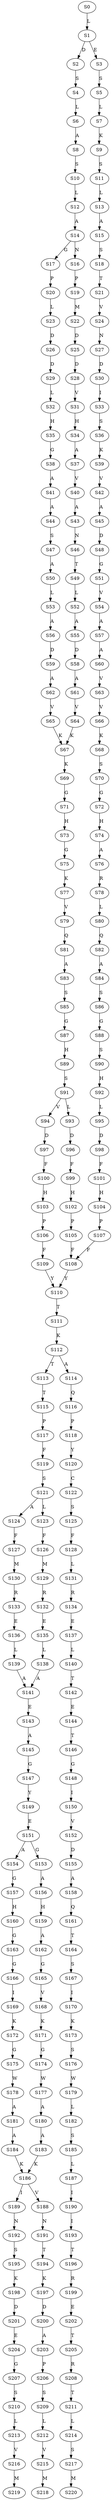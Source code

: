 strict digraph  {
	S0 -> S1 [ label = L ];
	S1 -> S2 [ label = D ];
	S1 -> S3 [ label = E ];
	S2 -> S4 [ label = S ];
	S3 -> S5 [ label = S ];
	S4 -> S6 [ label = L ];
	S5 -> S7 [ label = L ];
	S6 -> S8 [ label = A ];
	S7 -> S9 [ label = K ];
	S8 -> S10 [ label = S ];
	S9 -> S11 [ label = S ];
	S10 -> S12 [ label = L ];
	S11 -> S13 [ label = L ];
	S12 -> S14 [ label = A ];
	S13 -> S15 [ label = A ];
	S14 -> S16 [ label = N ];
	S14 -> S17 [ label = G ];
	S15 -> S18 [ label = S ];
	S16 -> S19 [ label = P ];
	S17 -> S20 [ label = P ];
	S18 -> S21 [ label = T ];
	S19 -> S22 [ label = M ];
	S20 -> S23 [ label = L ];
	S21 -> S24 [ label = V ];
	S22 -> S25 [ label = D ];
	S23 -> S26 [ label = D ];
	S24 -> S27 [ label = N ];
	S25 -> S28 [ label = D ];
	S26 -> S29 [ label = D ];
	S27 -> S30 [ label = D ];
	S28 -> S31 [ label = V ];
	S29 -> S32 [ label = L ];
	S30 -> S33 [ label = I ];
	S31 -> S34 [ label = H ];
	S32 -> S35 [ label = H ];
	S33 -> S36 [ label = S ];
	S34 -> S37 [ label = A ];
	S35 -> S38 [ label = G ];
	S36 -> S39 [ label = K ];
	S37 -> S40 [ label = V ];
	S38 -> S41 [ label = A ];
	S39 -> S42 [ label = V ];
	S40 -> S43 [ label = A ];
	S41 -> S44 [ label = A ];
	S42 -> S45 [ label = A ];
	S43 -> S46 [ label = N ];
	S44 -> S47 [ label = S ];
	S45 -> S48 [ label = D ];
	S46 -> S49 [ label = T ];
	S47 -> S50 [ label = A ];
	S48 -> S51 [ label = G ];
	S49 -> S52 [ label = L ];
	S50 -> S53 [ label = L ];
	S51 -> S54 [ label = V ];
	S52 -> S55 [ label = A ];
	S53 -> S56 [ label = A ];
	S54 -> S57 [ label = A ];
	S55 -> S58 [ label = D ];
	S56 -> S59 [ label = D ];
	S57 -> S60 [ label = A ];
	S58 -> S61 [ label = A ];
	S59 -> S62 [ label = A ];
	S60 -> S63 [ label = V ];
	S61 -> S64 [ label = V ];
	S62 -> S65 [ label = V ];
	S63 -> S66 [ label = V ];
	S64 -> S67 [ label = K ];
	S65 -> S67 [ label = K ];
	S66 -> S68 [ label = K ];
	S67 -> S69 [ label = K ];
	S68 -> S70 [ label = S ];
	S69 -> S71 [ label = G ];
	S70 -> S72 [ label = G ];
	S71 -> S73 [ label = H ];
	S72 -> S74 [ label = H ];
	S73 -> S75 [ label = G ];
	S74 -> S76 [ label = A ];
	S75 -> S77 [ label = K ];
	S76 -> S78 [ label = R ];
	S77 -> S79 [ label = V ];
	S78 -> S80 [ label = L ];
	S79 -> S81 [ label = Q ];
	S80 -> S82 [ label = Q ];
	S81 -> S83 [ label = A ];
	S82 -> S84 [ label = A ];
	S83 -> S85 [ label = S ];
	S84 -> S86 [ label = S ];
	S85 -> S87 [ label = G ];
	S86 -> S88 [ label = G ];
	S87 -> S89 [ label = H ];
	S88 -> S90 [ label = S ];
	S89 -> S91 [ label = S ];
	S90 -> S92 [ label = H ];
	S91 -> S93 [ label = L ];
	S91 -> S94 [ label = V ];
	S92 -> S95 [ label = L ];
	S93 -> S96 [ label = D ];
	S94 -> S97 [ label = D ];
	S95 -> S98 [ label = D ];
	S96 -> S99 [ label = F ];
	S97 -> S100 [ label = F ];
	S98 -> S101 [ label = F ];
	S99 -> S102 [ label = H ];
	S100 -> S103 [ label = H ];
	S101 -> S104 [ label = H ];
	S102 -> S105 [ label = P ];
	S103 -> S106 [ label = P ];
	S104 -> S107 [ label = P ];
	S105 -> S108 [ label = F ];
	S106 -> S109 [ label = F ];
	S107 -> S108 [ label = F ];
	S108 -> S110 [ label = Y ];
	S109 -> S110 [ label = Y ];
	S110 -> S111 [ label = T ];
	S111 -> S112 [ label = K ];
	S112 -> S113 [ label = T ];
	S112 -> S114 [ label = A ];
	S113 -> S115 [ label = T ];
	S114 -> S116 [ label = Q ];
	S115 -> S117 [ label = P ];
	S116 -> S118 [ label = P ];
	S117 -> S119 [ label = F ];
	S118 -> S120 [ label = Y ];
	S119 -> S121 [ label = S ];
	S120 -> S122 [ label = C ];
	S121 -> S123 [ label = L ];
	S121 -> S124 [ label = A ];
	S122 -> S125 [ label = S ];
	S123 -> S126 [ label = F ];
	S124 -> S127 [ label = F ];
	S125 -> S128 [ label = F ];
	S126 -> S129 [ label = M ];
	S127 -> S130 [ label = M ];
	S128 -> S131 [ label = L ];
	S129 -> S132 [ label = R ];
	S130 -> S133 [ label = R ];
	S131 -> S134 [ label = R ];
	S132 -> S135 [ label = E ];
	S133 -> S136 [ label = E ];
	S134 -> S137 [ label = E ];
	S135 -> S138 [ label = L ];
	S136 -> S139 [ label = L ];
	S137 -> S140 [ label = L ];
	S138 -> S141 [ label = A ];
	S139 -> S141 [ label = A ];
	S140 -> S142 [ label = T ];
	S141 -> S143 [ label = E ];
	S142 -> S144 [ label = E ];
	S143 -> S145 [ label = A ];
	S144 -> S146 [ label = T ];
	S145 -> S147 [ label = G ];
	S146 -> S148 [ label = G ];
	S147 -> S149 [ label = Y ];
	S148 -> S150 [ label = I ];
	S149 -> S151 [ label = E ];
	S150 -> S152 [ label = V ];
	S151 -> S153 [ label = G ];
	S151 -> S154 [ label = A ];
	S152 -> S155 [ label = D ];
	S153 -> S156 [ label = A ];
	S154 -> S157 [ label = G ];
	S155 -> S158 [ label = A ];
	S156 -> S159 [ label = H ];
	S157 -> S160 [ label = H ];
	S158 -> S161 [ label = Q ];
	S159 -> S162 [ label = A ];
	S160 -> S163 [ label = G ];
	S161 -> S164 [ label = T ];
	S162 -> S165 [ label = G ];
	S163 -> S166 [ label = G ];
	S164 -> S167 [ label = S ];
	S165 -> S168 [ label = V ];
	S166 -> S169 [ label = I ];
	S167 -> S170 [ label = I ];
	S168 -> S171 [ label = K ];
	S169 -> S172 [ label = K ];
	S170 -> S173 [ label = K ];
	S171 -> S174 [ label = G ];
	S172 -> S175 [ label = G ];
	S173 -> S176 [ label = S ];
	S174 -> S177 [ label = W ];
	S175 -> S178 [ label = W ];
	S176 -> S179 [ label = W ];
	S177 -> S180 [ label = A ];
	S178 -> S181 [ label = A ];
	S179 -> S182 [ label = L ];
	S180 -> S183 [ label = A ];
	S181 -> S184 [ label = A ];
	S182 -> S185 [ label = S ];
	S183 -> S186 [ label = K ];
	S184 -> S186 [ label = K ];
	S185 -> S187 [ label = L ];
	S186 -> S188 [ label = V ];
	S186 -> S189 [ label = I ];
	S187 -> S190 [ label = I ];
	S188 -> S191 [ label = N ];
	S189 -> S192 [ label = N ];
	S190 -> S193 [ label = I ];
	S191 -> S194 [ label = T ];
	S192 -> S195 [ label = S ];
	S193 -> S196 [ label = T ];
	S194 -> S197 [ label = K ];
	S195 -> S198 [ label = K ];
	S196 -> S199 [ label = R ];
	S197 -> S200 [ label = D ];
	S198 -> S201 [ label = D ];
	S199 -> S202 [ label = E ];
	S200 -> S203 [ label = A ];
	S201 -> S204 [ label = E ];
	S202 -> S205 [ label = T ];
	S203 -> S206 [ label = P ];
	S204 -> S207 [ label = G ];
	S205 -> S208 [ label = R ];
	S206 -> S209 [ label = S ];
	S207 -> S210 [ label = S ];
	S208 -> S211 [ label = T ];
	S209 -> S212 [ label = L ];
	S210 -> S213 [ label = L ];
	S211 -> S214 [ label = L ];
	S212 -> S215 [ label = V ];
	S213 -> S216 [ label = V ];
	S214 -> S217 [ label = S ];
	S215 -> S218 [ label = M ];
	S216 -> S219 [ label = M ];
	S217 -> S220 [ label = M ];
}
